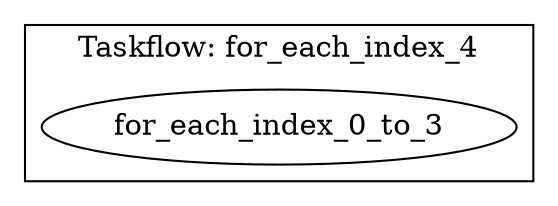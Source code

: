 digraph Taskflow {
subgraph cluster_p0x7ff7bc8c9128 {
label="Taskflow: for_each_index_4";
p0x7f8f12065c00[label="for_each_index_0_to_3" ];
}
}
